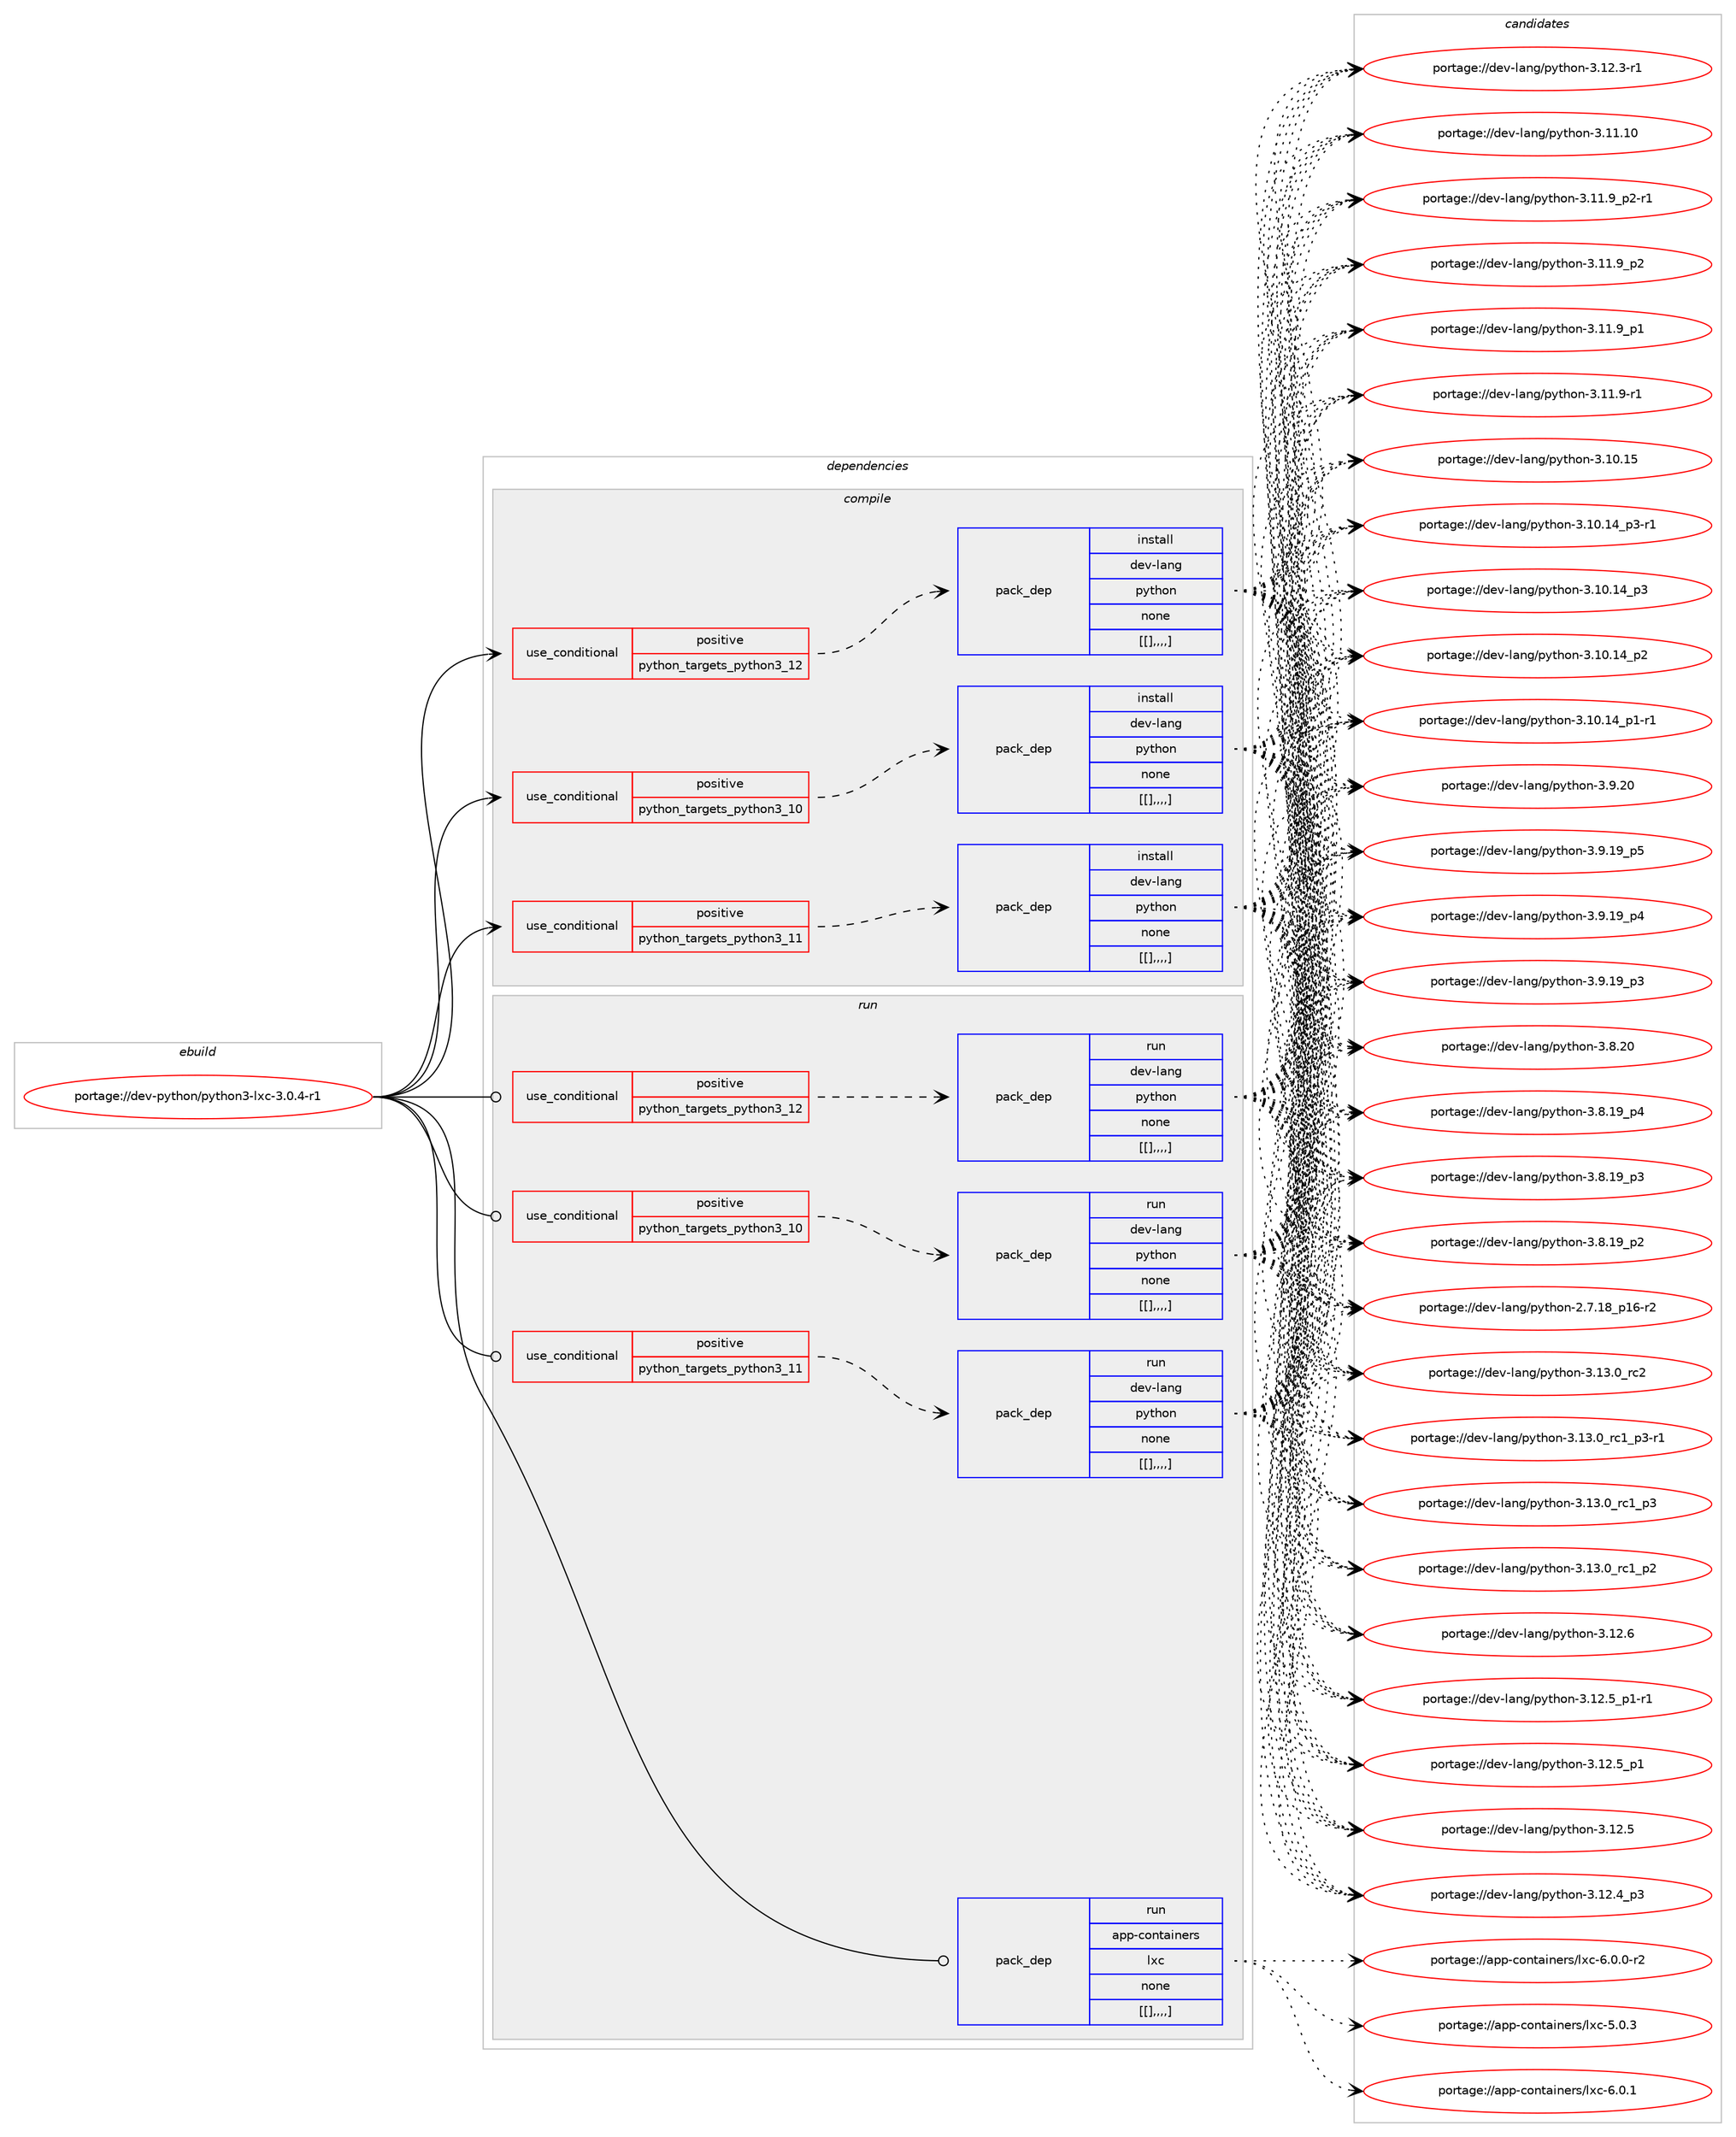 digraph prolog {

# *************
# Graph options
# *************

newrank=true;
concentrate=true;
compound=true;
graph [rankdir=LR,fontname=Helvetica,fontsize=10,ranksep=1.5];#, ranksep=2.5, nodesep=0.2];
edge  [arrowhead=vee];
node  [fontname=Helvetica,fontsize=10];

# **********
# The ebuild
# **********

subgraph cluster_leftcol {
color=gray;
label=<<i>ebuild</i>>;
id [label="portage://dev-python/python3-lxc-3.0.4-r1", color=red, width=4, href="../dev-python/python3-lxc-3.0.4-r1.svg"];
}

# ****************
# The dependencies
# ****************

subgraph cluster_midcol {
color=gray;
label=<<i>dependencies</i>>;
subgraph cluster_compile {
fillcolor="#eeeeee";
style=filled;
label=<<i>compile</i>>;
subgraph cond39398 {
dependency162493 [label=<<TABLE BORDER="0" CELLBORDER="1" CELLSPACING="0" CELLPADDING="4"><TR><TD ROWSPAN="3" CELLPADDING="10">use_conditional</TD></TR><TR><TD>positive</TD></TR><TR><TD>python_targets_python3_10</TD></TR></TABLE>>, shape=none, color=red];
subgraph pack121837 {
dependency162494 [label=<<TABLE BORDER="0" CELLBORDER="1" CELLSPACING="0" CELLPADDING="4" WIDTH="220"><TR><TD ROWSPAN="6" CELLPADDING="30">pack_dep</TD></TR><TR><TD WIDTH="110">install</TD></TR><TR><TD>dev-lang</TD></TR><TR><TD>python</TD></TR><TR><TD>none</TD></TR><TR><TD>[[],,,,]</TD></TR></TABLE>>, shape=none, color=blue];
}
dependency162493:e -> dependency162494:w [weight=20,style="dashed",arrowhead="vee"];
}
id:e -> dependency162493:w [weight=20,style="solid",arrowhead="vee"];
subgraph cond39399 {
dependency162495 [label=<<TABLE BORDER="0" CELLBORDER="1" CELLSPACING="0" CELLPADDING="4"><TR><TD ROWSPAN="3" CELLPADDING="10">use_conditional</TD></TR><TR><TD>positive</TD></TR><TR><TD>python_targets_python3_11</TD></TR></TABLE>>, shape=none, color=red];
subgraph pack121838 {
dependency162496 [label=<<TABLE BORDER="0" CELLBORDER="1" CELLSPACING="0" CELLPADDING="4" WIDTH="220"><TR><TD ROWSPAN="6" CELLPADDING="30">pack_dep</TD></TR><TR><TD WIDTH="110">install</TD></TR><TR><TD>dev-lang</TD></TR><TR><TD>python</TD></TR><TR><TD>none</TD></TR><TR><TD>[[],,,,]</TD></TR></TABLE>>, shape=none, color=blue];
}
dependency162495:e -> dependency162496:w [weight=20,style="dashed",arrowhead="vee"];
}
id:e -> dependency162495:w [weight=20,style="solid",arrowhead="vee"];
subgraph cond39400 {
dependency162497 [label=<<TABLE BORDER="0" CELLBORDER="1" CELLSPACING="0" CELLPADDING="4"><TR><TD ROWSPAN="3" CELLPADDING="10">use_conditional</TD></TR><TR><TD>positive</TD></TR><TR><TD>python_targets_python3_12</TD></TR></TABLE>>, shape=none, color=red];
subgraph pack121839 {
dependency162498 [label=<<TABLE BORDER="0" CELLBORDER="1" CELLSPACING="0" CELLPADDING="4" WIDTH="220"><TR><TD ROWSPAN="6" CELLPADDING="30">pack_dep</TD></TR><TR><TD WIDTH="110">install</TD></TR><TR><TD>dev-lang</TD></TR><TR><TD>python</TD></TR><TR><TD>none</TD></TR><TR><TD>[[],,,,]</TD></TR></TABLE>>, shape=none, color=blue];
}
dependency162497:e -> dependency162498:w [weight=20,style="dashed",arrowhead="vee"];
}
id:e -> dependency162497:w [weight=20,style="solid",arrowhead="vee"];
}
subgraph cluster_compileandrun {
fillcolor="#eeeeee";
style=filled;
label=<<i>compile and run</i>>;
}
subgraph cluster_run {
fillcolor="#eeeeee";
style=filled;
label=<<i>run</i>>;
subgraph cond39401 {
dependency162499 [label=<<TABLE BORDER="0" CELLBORDER="1" CELLSPACING="0" CELLPADDING="4"><TR><TD ROWSPAN="3" CELLPADDING="10">use_conditional</TD></TR><TR><TD>positive</TD></TR><TR><TD>python_targets_python3_10</TD></TR></TABLE>>, shape=none, color=red];
subgraph pack121840 {
dependency162500 [label=<<TABLE BORDER="0" CELLBORDER="1" CELLSPACING="0" CELLPADDING="4" WIDTH="220"><TR><TD ROWSPAN="6" CELLPADDING="30">pack_dep</TD></TR><TR><TD WIDTH="110">run</TD></TR><TR><TD>dev-lang</TD></TR><TR><TD>python</TD></TR><TR><TD>none</TD></TR><TR><TD>[[],,,,]</TD></TR></TABLE>>, shape=none, color=blue];
}
dependency162499:e -> dependency162500:w [weight=20,style="dashed",arrowhead="vee"];
}
id:e -> dependency162499:w [weight=20,style="solid",arrowhead="odot"];
subgraph cond39402 {
dependency162501 [label=<<TABLE BORDER="0" CELLBORDER="1" CELLSPACING="0" CELLPADDING="4"><TR><TD ROWSPAN="3" CELLPADDING="10">use_conditional</TD></TR><TR><TD>positive</TD></TR><TR><TD>python_targets_python3_11</TD></TR></TABLE>>, shape=none, color=red];
subgraph pack121841 {
dependency162502 [label=<<TABLE BORDER="0" CELLBORDER="1" CELLSPACING="0" CELLPADDING="4" WIDTH="220"><TR><TD ROWSPAN="6" CELLPADDING="30">pack_dep</TD></TR><TR><TD WIDTH="110">run</TD></TR><TR><TD>dev-lang</TD></TR><TR><TD>python</TD></TR><TR><TD>none</TD></TR><TR><TD>[[],,,,]</TD></TR></TABLE>>, shape=none, color=blue];
}
dependency162501:e -> dependency162502:w [weight=20,style="dashed",arrowhead="vee"];
}
id:e -> dependency162501:w [weight=20,style="solid",arrowhead="odot"];
subgraph cond39403 {
dependency162503 [label=<<TABLE BORDER="0" CELLBORDER="1" CELLSPACING="0" CELLPADDING="4"><TR><TD ROWSPAN="3" CELLPADDING="10">use_conditional</TD></TR><TR><TD>positive</TD></TR><TR><TD>python_targets_python3_12</TD></TR></TABLE>>, shape=none, color=red];
subgraph pack121842 {
dependency162504 [label=<<TABLE BORDER="0" CELLBORDER="1" CELLSPACING="0" CELLPADDING="4" WIDTH="220"><TR><TD ROWSPAN="6" CELLPADDING="30">pack_dep</TD></TR><TR><TD WIDTH="110">run</TD></TR><TR><TD>dev-lang</TD></TR><TR><TD>python</TD></TR><TR><TD>none</TD></TR><TR><TD>[[],,,,]</TD></TR></TABLE>>, shape=none, color=blue];
}
dependency162503:e -> dependency162504:w [weight=20,style="dashed",arrowhead="vee"];
}
id:e -> dependency162503:w [weight=20,style="solid",arrowhead="odot"];
subgraph pack121843 {
dependency162505 [label=<<TABLE BORDER="0" CELLBORDER="1" CELLSPACING="0" CELLPADDING="4" WIDTH="220"><TR><TD ROWSPAN="6" CELLPADDING="30">pack_dep</TD></TR><TR><TD WIDTH="110">run</TD></TR><TR><TD>app-containers</TD></TR><TR><TD>lxc</TD></TR><TR><TD>none</TD></TR><TR><TD>[[],,,,]</TD></TR></TABLE>>, shape=none, color=blue];
}
id:e -> dependency162505:w [weight=20,style="solid",arrowhead="odot"];
}
}

# **************
# The candidates
# **************

subgraph cluster_choices {
rank=same;
color=gray;
label=<<i>candidates</i>>;

subgraph choice121837 {
color=black;
nodesep=1;
choice10010111845108971101034711212111610411111045514649514648951149950 [label="portage://dev-lang/python-3.13.0_rc2", color=red, width=4,href="../dev-lang/python-3.13.0_rc2.svg"];
choice1001011184510897110103471121211161041111104551464951464895114994995112514511449 [label="portage://dev-lang/python-3.13.0_rc1_p3-r1", color=red, width=4,href="../dev-lang/python-3.13.0_rc1_p3-r1.svg"];
choice100101118451089711010347112121116104111110455146495146489511499499511251 [label="portage://dev-lang/python-3.13.0_rc1_p3", color=red, width=4,href="../dev-lang/python-3.13.0_rc1_p3.svg"];
choice100101118451089711010347112121116104111110455146495146489511499499511250 [label="portage://dev-lang/python-3.13.0_rc1_p2", color=red, width=4,href="../dev-lang/python-3.13.0_rc1_p2.svg"];
choice10010111845108971101034711212111610411111045514649504654 [label="portage://dev-lang/python-3.12.6", color=red, width=4,href="../dev-lang/python-3.12.6.svg"];
choice1001011184510897110103471121211161041111104551464950465395112494511449 [label="portage://dev-lang/python-3.12.5_p1-r1", color=red, width=4,href="../dev-lang/python-3.12.5_p1-r1.svg"];
choice100101118451089711010347112121116104111110455146495046539511249 [label="portage://dev-lang/python-3.12.5_p1", color=red, width=4,href="../dev-lang/python-3.12.5_p1.svg"];
choice10010111845108971101034711212111610411111045514649504653 [label="portage://dev-lang/python-3.12.5", color=red, width=4,href="../dev-lang/python-3.12.5.svg"];
choice100101118451089711010347112121116104111110455146495046529511251 [label="portage://dev-lang/python-3.12.4_p3", color=red, width=4,href="../dev-lang/python-3.12.4_p3.svg"];
choice100101118451089711010347112121116104111110455146495046514511449 [label="portage://dev-lang/python-3.12.3-r1", color=red, width=4,href="../dev-lang/python-3.12.3-r1.svg"];
choice1001011184510897110103471121211161041111104551464949464948 [label="portage://dev-lang/python-3.11.10", color=red, width=4,href="../dev-lang/python-3.11.10.svg"];
choice1001011184510897110103471121211161041111104551464949465795112504511449 [label="portage://dev-lang/python-3.11.9_p2-r1", color=red, width=4,href="../dev-lang/python-3.11.9_p2-r1.svg"];
choice100101118451089711010347112121116104111110455146494946579511250 [label="portage://dev-lang/python-3.11.9_p2", color=red, width=4,href="../dev-lang/python-3.11.9_p2.svg"];
choice100101118451089711010347112121116104111110455146494946579511249 [label="portage://dev-lang/python-3.11.9_p1", color=red, width=4,href="../dev-lang/python-3.11.9_p1.svg"];
choice100101118451089711010347112121116104111110455146494946574511449 [label="portage://dev-lang/python-3.11.9-r1", color=red, width=4,href="../dev-lang/python-3.11.9-r1.svg"];
choice1001011184510897110103471121211161041111104551464948464953 [label="portage://dev-lang/python-3.10.15", color=red, width=4,href="../dev-lang/python-3.10.15.svg"];
choice100101118451089711010347112121116104111110455146494846495295112514511449 [label="portage://dev-lang/python-3.10.14_p3-r1", color=red, width=4,href="../dev-lang/python-3.10.14_p3-r1.svg"];
choice10010111845108971101034711212111610411111045514649484649529511251 [label="portage://dev-lang/python-3.10.14_p3", color=red, width=4,href="../dev-lang/python-3.10.14_p3.svg"];
choice10010111845108971101034711212111610411111045514649484649529511250 [label="portage://dev-lang/python-3.10.14_p2", color=red, width=4,href="../dev-lang/python-3.10.14_p2.svg"];
choice100101118451089711010347112121116104111110455146494846495295112494511449 [label="portage://dev-lang/python-3.10.14_p1-r1", color=red, width=4,href="../dev-lang/python-3.10.14_p1-r1.svg"];
choice10010111845108971101034711212111610411111045514657465048 [label="portage://dev-lang/python-3.9.20", color=red, width=4,href="../dev-lang/python-3.9.20.svg"];
choice100101118451089711010347112121116104111110455146574649579511253 [label="portage://dev-lang/python-3.9.19_p5", color=red, width=4,href="../dev-lang/python-3.9.19_p5.svg"];
choice100101118451089711010347112121116104111110455146574649579511252 [label="portage://dev-lang/python-3.9.19_p4", color=red, width=4,href="../dev-lang/python-3.9.19_p4.svg"];
choice100101118451089711010347112121116104111110455146574649579511251 [label="portage://dev-lang/python-3.9.19_p3", color=red, width=4,href="../dev-lang/python-3.9.19_p3.svg"];
choice10010111845108971101034711212111610411111045514656465048 [label="portage://dev-lang/python-3.8.20", color=red, width=4,href="../dev-lang/python-3.8.20.svg"];
choice100101118451089711010347112121116104111110455146564649579511252 [label="portage://dev-lang/python-3.8.19_p4", color=red, width=4,href="../dev-lang/python-3.8.19_p4.svg"];
choice100101118451089711010347112121116104111110455146564649579511251 [label="portage://dev-lang/python-3.8.19_p3", color=red, width=4,href="../dev-lang/python-3.8.19_p3.svg"];
choice100101118451089711010347112121116104111110455146564649579511250 [label="portage://dev-lang/python-3.8.19_p2", color=red, width=4,href="../dev-lang/python-3.8.19_p2.svg"];
choice100101118451089711010347112121116104111110455046554649569511249544511450 [label="portage://dev-lang/python-2.7.18_p16-r2", color=red, width=4,href="../dev-lang/python-2.7.18_p16-r2.svg"];
dependency162494:e -> choice10010111845108971101034711212111610411111045514649514648951149950:w [style=dotted,weight="100"];
dependency162494:e -> choice1001011184510897110103471121211161041111104551464951464895114994995112514511449:w [style=dotted,weight="100"];
dependency162494:e -> choice100101118451089711010347112121116104111110455146495146489511499499511251:w [style=dotted,weight="100"];
dependency162494:e -> choice100101118451089711010347112121116104111110455146495146489511499499511250:w [style=dotted,weight="100"];
dependency162494:e -> choice10010111845108971101034711212111610411111045514649504654:w [style=dotted,weight="100"];
dependency162494:e -> choice1001011184510897110103471121211161041111104551464950465395112494511449:w [style=dotted,weight="100"];
dependency162494:e -> choice100101118451089711010347112121116104111110455146495046539511249:w [style=dotted,weight="100"];
dependency162494:e -> choice10010111845108971101034711212111610411111045514649504653:w [style=dotted,weight="100"];
dependency162494:e -> choice100101118451089711010347112121116104111110455146495046529511251:w [style=dotted,weight="100"];
dependency162494:e -> choice100101118451089711010347112121116104111110455146495046514511449:w [style=dotted,weight="100"];
dependency162494:e -> choice1001011184510897110103471121211161041111104551464949464948:w [style=dotted,weight="100"];
dependency162494:e -> choice1001011184510897110103471121211161041111104551464949465795112504511449:w [style=dotted,weight="100"];
dependency162494:e -> choice100101118451089711010347112121116104111110455146494946579511250:w [style=dotted,weight="100"];
dependency162494:e -> choice100101118451089711010347112121116104111110455146494946579511249:w [style=dotted,weight="100"];
dependency162494:e -> choice100101118451089711010347112121116104111110455146494946574511449:w [style=dotted,weight="100"];
dependency162494:e -> choice1001011184510897110103471121211161041111104551464948464953:w [style=dotted,weight="100"];
dependency162494:e -> choice100101118451089711010347112121116104111110455146494846495295112514511449:w [style=dotted,weight="100"];
dependency162494:e -> choice10010111845108971101034711212111610411111045514649484649529511251:w [style=dotted,weight="100"];
dependency162494:e -> choice10010111845108971101034711212111610411111045514649484649529511250:w [style=dotted,weight="100"];
dependency162494:e -> choice100101118451089711010347112121116104111110455146494846495295112494511449:w [style=dotted,weight="100"];
dependency162494:e -> choice10010111845108971101034711212111610411111045514657465048:w [style=dotted,weight="100"];
dependency162494:e -> choice100101118451089711010347112121116104111110455146574649579511253:w [style=dotted,weight="100"];
dependency162494:e -> choice100101118451089711010347112121116104111110455146574649579511252:w [style=dotted,weight="100"];
dependency162494:e -> choice100101118451089711010347112121116104111110455146574649579511251:w [style=dotted,weight="100"];
dependency162494:e -> choice10010111845108971101034711212111610411111045514656465048:w [style=dotted,weight="100"];
dependency162494:e -> choice100101118451089711010347112121116104111110455146564649579511252:w [style=dotted,weight="100"];
dependency162494:e -> choice100101118451089711010347112121116104111110455146564649579511251:w [style=dotted,weight="100"];
dependency162494:e -> choice100101118451089711010347112121116104111110455146564649579511250:w [style=dotted,weight="100"];
dependency162494:e -> choice100101118451089711010347112121116104111110455046554649569511249544511450:w [style=dotted,weight="100"];
}
subgraph choice121838 {
color=black;
nodesep=1;
choice10010111845108971101034711212111610411111045514649514648951149950 [label="portage://dev-lang/python-3.13.0_rc2", color=red, width=4,href="../dev-lang/python-3.13.0_rc2.svg"];
choice1001011184510897110103471121211161041111104551464951464895114994995112514511449 [label="portage://dev-lang/python-3.13.0_rc1_p3-r1", color=red, width=4,href="../dev-lang/python-3.13.0_rc1_p3-r1.svg"];
choice100101118451089711010347112121116104111110455146495146489511499499511251 [label="portage://dev-lang/python-3.13.0_rc1_p3", color=red, width=4,href="../dev-lang/python-3.13.0_rc1_p3.svg"];
choice100101118451089711010347112121116104111110455146495146489511499499511250 [label="portage://dev-lang/python-3.13.0_rc1_p2", color=red, width=4,href="../dev-lang/python-3.13.0_rc1_p2.svg"];
choice10010111845108971101034711212111610411111045514649504654 [label="portage://dev-lang/python-3.12.6", color=red, width=4,href="../dev-lang/python-3.12.6.svg"];
choice1001011184510897110103471121211161041111104551464950465395112494511449 [label="portage://dev-lang/python-3.12.5_p1-r1", color=red, width=4,href="../dev-lang/python-3.12.5_p1-r1.svg"];
choice100101118451089711010347112121116104111110455146495046539511249 [label="portage://dev-lang/python-3.12.5_p1", color=red, width=4,href="../dev-lang/python-3.12.5_p1.svg"];
choice10010111845108971101034711212111610411111045514649504653 [label="portage://dev-lang/python-3.12.5", color=red, width=4,href="../dev-lang/python-3.12.5.svg"];
choice100101118451089711010347112121116104111110455146495046529511251 [label="portage://dev-lang/python-3.12.4_p3", color=red, width=4,href="../dev-lang/python-3.12.4_p3.svg"];
choice100101118451089711010347112121116104111110455146495046514511449 [label="portage://dev-lang/python-3.12.3-r1", color=red, width=4,href="../dev-lang/python-3.12.3-r1.svg"];
choice1001011184510897110103471121211161041111104551464949464948 [label="portage://dev-lang/python-3.11.10", color=red, width=4,href="../dev-lang/python-3.11.10.svg"];
choice1001011184510897110103471121211161041111104551464949465795112504511449 [label="portage://dev-lang/python-3.11.9_p2-r1", color=red, width=4,href="../dev-lang/python-3.11.9_p2-r1.svg"];
choice100101118451089711010347112121116104111110455146494946579511250 [label="portage://dev-lang/python-3.11.9_p2", color=red, width=4,href="../dev-lang/python-3.11.9_p2.svg"];
choice100101118451089711010347112121116104111110455146494946579511249 [label="portage://dev-lang/python-3.11.9_p1", color=red, width=4,href="../dev-lang/python-3.11.9_p1.svg"];
choice100101118451089711010347112121116104111110455146494946574511449 [label="portage://dev-lang/python-3.11.9-r1", color=red, width=4,href="../dev-lang/python-3.11.9-r1.svg"];
choice1001011184510897110103471121211161041111104551464948464953 [label="portage://dev-lang/python-3.10.15", color=red, width=4,href="../dev-lang/python-3.10.15.svg"];
choice100101118451089711010347112121116104111110455146494846495295112514511449 [label="portage://dev-lang/python-3.10.14_p3-r1", color=red, width=4,href="../dev-lang/python-3.10.14_p3-r1.svg"];
choice10010111845108971101034711212111610411111045514649484649529511251 [label="portage://dev-lang/python-3.10.14_p3", color=red, width=4,href="../dev-lang/python-3.10.14_p3.svg"];
choice10010111845108971101034711212111610411111045514649484649529511250 [label="portage://dev-lang/python-3.10.14_p2", color=red, width=4,href="../dev-lang/python-3.10.14_p2.svg"];
choice100101118451089711010347112121116104111110455146494846495295112494511449 [label="portage://dev-lang/python-3.10.14_p1-r1", color=red, width=4,href="../dev-lang/python-3.10.14_p1-r1.svg"];
choice10010111845108971101034711212111610411111045514657465048 [label="portage://dev-lang/python-3.9.20", color=red, width=4,href="../dev-lang/python-3.9.20.svg"];
choice100101118451089711010347112121116104111110455146574649579511253 [label="portage://dev-lang/python-3.9.19_p5", color=red, width=4,href="../dev-lang/python-3.9.19_p5.svg"];
choice100101118451089711010347112121116104111110455146574649579511252 [label="portage://dev-lang/python-3.9.19_p4", color=red, width=4,href="../dev-lang/python-3.9.19_p4.svg"];
choice100101118451089711010347112121116104111110455146574649579511251 [label="portage://dev-lang/python-3.9.19_p3", color=red, width=4,href="../dev-lang/python-3.9.19_p3.svg"];
choice10010111845108971101034711212111610411111045514656465048 [label="portage://dev-lang/python-3.8.20", color=red, width=4,href="../dev-lang/python-3.8.20.svg"];
choice100101118451089711010347112121116104111110455146564649579511252 [label="portage://dev-lang/python-3.8.19_p4", color=red, width=4,href="../dev-lang/python-3.8.19_p4.svg"];
choice100101118451089711010347112121116104111110455146564649579511251 [label="portage://dev-lang/python-3.8.19_p3", color=red, width=4,href="../dev-lang/python-3.8.19_p3.svg"];
choice100101118451089711010347112121116104111110455146564649579511250 [label="portage://dev-lang/python-3.8.19_p2", color=red, width=4,href="../dev-lang/python-3.8.19_p2.svg"];
choice100101118451089711010347112121116104111110455046554649569511249544511450 [label="portage://dev-lang/python-2.7.18_p16-r2", color=red, width=4,href="../dev-lang/python-2.7.18_p16-r2.svg"];
dependency162496:e -> choice10010111845108971101034711212111610411111045514649514648951149950:w [style=dotted,weight="100"];
dependency162496:e -> choice1001011184510897110103471121211161041111104551464951464895114994995112514511449:w [style=dotted,weight="100"];
dependency162496:e -> choice100101118451089711010347112121116104111110455146495146489511499499511251:w [style=dotted,weight="100"];
dependency162496:e -> choice100101118451089711010347112121116104111110455146495146489511499499511250:w [style=dotted,weight="100"];
dependency162496:e -> choice10010111845108971101034711212111610411111045514649504654:w [style=dotted,weight="100"];
dependency162496:e -> choice1001011184510897110103471121211161041111104551464950465395112494511449:w [style=dotted,weight="100"];
dependency162496:e -> choice100101118451089711010347112121116104111110455146495046539511249:w [style=dotted,weight="100"];
dependency162496:e -> choice10010111845108971101034711212111610411111045514649504653:w [style=dotted,weight="100"];
dependency162496:e -> choice100101118451089711010347112121116104111110455146495046529511251:w [style=dotted,weight="100"];
dependency162496:e -> choice100101118451089711010347112121116104111110455146495046514511449:w [style=dotted,weight="100"];
dependency162496:e -> choice1001011184510897110103471121211161041111104551464949464948:w [style=dotted,weight="100"];
dependency162496:e -> choice1001011184510897110103471121211161041111104551464949465795112504511449:w [style=dotted,weight="100"];
dependency162496:e -> choice100101118451089711010347112121116104111110455146494946579511250:w [style=dotted,weight="100"];
dependency162496:e -> choice100101118451089711010347112121116104111110455146494946579511249:w [style=dotted,weight="100"];
dependency162496:e -> choice100101118451089711010347112121116104111110455146494946574511449:w [style=dotted,weight="100"];
dependency162496:e -> choice1001011184510897110103471121211161041111104551464948464953:w [style=dotted,weight="100"];
dependency162496:e -> choice100101118451089711010347112121116104111110455146494846495295112514511449:w [style=dotted,weight="100"];
dependency162496:e -> choice10010111845108971101034711212111610411111045514649484649529511251:w [style=dotted,weight="100"];
dependency162496:e -> choice10010111845108971101034711212111610411111045514649484649529511250:w [style=dotted,weight="100"];
dependency162496:e -> choice100101118451089711010347112121116104111110455146494846495295112494511449:w [style=dotted,weight="100"];
dependency162496:e -> choice10010111845108971101034711212111610411111045514657465048:w [style=dotted,weight="100"];
dependency162496:e -> choice100101118451089711010347112121116104111110455146574649579511253:w [style=dotted,weight="100"];
dependency162496:e -> choice100101118451089711010347112121116104111110455146574649579511252:w [style=dotted,weight="100"];
dependency162496:e -> choice100101118451089711010347112121116104111110455146574649579511251:w [style=dotted,weight="100"];
dependency162496:e -> choice10010111845108971101034711212111610411111045514656465048:w [style=dotted,weight="100"];
dependency162496:e -> choice100101118451089711010347112121116104111110455146564649579511252:w [style=dotted,weight="100"];
dependency162496:e -> choice100101118451089711010347112121116104111110455146564649579511251:w [style=dotted,weight="100"];
dependency162496:e -> choice100101118451089711010347112121116104111110455146564649579511250:w [style=dotted,weight="100"];
dependency162496:e -> choice100101118451089711010347112121116104111110455046554649569511249544511450:w [style=dotted,weight="100"];
}
subgraph choice121839 {
color=black;
nodesep=1;
choice10010111845108971101034711212111610411111045514649514648951149950 [label="portage://dev-lang/python-3.13.0_rc2", color=red, width=4,href="../dev-lang/python-3.13.0_rc2.svg"];
choice1001011184510897110103471121211161041111104551464951464895114994995112514511449 [label="portage://dev-lang/python-3.13.0_rc1_p3-r1", color=red, width=4,href="../dev-lang/python-3.13.0_rc1_p3-r1.svg"];
choice100101118451089711010347112121116104111110455146495146489511499499511251 [label="portage://dev-lang/python-3.13.0_rc1_p3", color=red, width=4,href="../dev-lang/python-3.13.0_rc1_p3.svg"];
choice100101118451089711010347112121116104111110455146495146489511499499511250 [label="portage://dev-lang/python-3.13.0_rc1_p2", color=red, width=4,href="../dev-lang/python-3.13.0_rc1_p2.svg"];
choice10010111845108971101034711212111610411111045514649504654 [label="portage://dev-lang/python-3.12.6", color=red, width=4,href="../dev-lang/python-3.12.6.svg"];
choice1001011184510897110103471121211161041111104551464950465395112494511449 [label="portage://dev-lang/python-3.12.5_p1-r1", color=red, width=4,href="../dev-lang/python-3.12.5_p1-r1.svg"];
choice100101118451089711010347112121116104111110455146495046539511249 [label="portage://dev-lang/python-3.12.5_p1", color=red, width=4,href="../dev-lang/python-3.12.5_p1.svg"];
choice10010111845108971101034711212111610411111045514649504653 [label="portage://dev-lang/python-3.12.5", color=red, width=4,href="../dev-lang/python-3.12.5.svg"];
choice100101118451089711010347112121116104111110455146495046529511251 [label="portage://dev-lang/python-3.12.4_p3", color=red, width=4,href="../dev-lang/python-3.12.4_p3.svg"];
choice100101118451089711010347112121116104111110455146495046514511449 [label="portage://dev-lang/python-3.12.3-r1", color=red, width=4,href="../dev-lang/python-3.12.3-r1.svg"];
choice1001011184510897110103471121211161041111104551464949464948 [label="portage://dev-lang/python-3.11.10", color=red, width=4,href="../dev-lang/python-3.11.10.svg"];
choice1001011184510897110103471121211161041111104551464949465795112504511449 [label="portage://dev-lang/python-3.11.9_p2-r1", color=red, width=4,href="../dev-lang/python-3.11.9_p2-r1.svg"];
choice100101118451089711010347112121116104111110455146494946579511250 [label="portage://dev-lang/python-3.11.9_p2", color=red, width=4,href="../dev-lang/python-3.11.9_p2.svg"];
choice100101118451089711010347112121116104111110455146494946579511249 [label="portage://dev-lang/python-3.11.9_p1", color=red, width=4,href="../dev-lang/python-3.11.9_p1.svg"];
choice100101118451089711010347112121116104111110455146494946574511449 [label="portage://dev-lang/python-3.11.9-r1", color=red, width=4,href="../dev-lang/python-3.11.9-r1.svg"];
choice1001011184510897110103471121211161041111104551464948464953 [label="portage://dev-lang/python-3.10.15", color=red, width=4,href="../dev-lang/python-3.10.15.svg"];
choice100101118451089711010347112121116104111110455146494846495295112514511449 [label="portage://dev-lang/python-3.10.14_p3-r1", color=red, width=4,href="../dev-lang/python-3.10.14_p3-r1.svg"];
choice10010111845108971101034711212111610411111045514649484649529511251 [label="portage://dev-lang/python-3.10.14_p3", color=red, width=4,href="../dev-lang/python-3.10.14_p3.svg"];
choice10010111845108971101034711212111610411111045514649484649529511250 [label="portage://dev-lang/python-3.10.14_p2", color=red, width=4,href="../dev-lang/python-3.10.14_p2.svg"];
choice100101118451089711010347112121116104111110455146494846495295112494511449 [label="portage://dev-lang/python-3.10.14_p1-r1", color=red, width=4,href="../dev-lang/python-3.10.14_p1-r1.svg"];
choice10010111845108971101034711212111610411111045514657465048 [label="portage://dev-lang/python-3.9.20", color=red, width=4,href="../dev-lang/python-3.9.20.svg"];
choice100101118451089711010347112121116104111110455146574649579511253 [label="portage://dev-lang/python-3.9.19_p5", color=red, width=4,href="../dev-lang/python-3.9.19_p5.svg"];
choice100101118451089711010347112121116104111110455146574649579511252 [label="portage://dev-lang/python-3.9.19_p4", color=red, width=4,href="../dev-lang/python-3.9.19_p4.svg"];
choice100101118451089711010347112121116104111110455146574649579511251 [label="portage://dev-lang/python-3.9.19_p3", color=red, width=4,href="../dev-lang/python-3.9.19_p3.svg"];
choice10010111845108971101034711212111610411111045514656465048 [label="portage://dev-lang/python-3.8.20", color=red, width=4,href="../dev-lang/python-3.8.20.svg"];
choice100101118451089711010347112121116104111110455146564649579511252 [label="portage://dev-lang/python-3.8.19_p4", color=red, width=4,href="../dev-lang/python-3.8.19_p4.svg"];
choice100101118451089711010347112121116104111110455146564649579511251 [label="portage://dev-lang/python-3.8.19_p3", color=red, width=4,href="../dev-lang/python-3.8.19_p3.svg"];
choice100101118451089711010347112121116104111110455146564649579511250 [label="portage://dev-lang/python-3.8.19_p2", color=red, width=4,href="../dev-lang/python-3.8.19_p2.svg"];
choice100101118451089711010347112121116104111110455046554649569511249544511450 [label="portage://dev-lang/python-2.7.18_p16-r2", color=red, width=4,href="../dev-lang/python-2.7.18_p16-r2.svg"];
dependency162498:e -> choice10010111845108971101034711212111610411111045514649514648951149950:w [style=dotted,weight="100"];
dependency162498:e -> choice1001011184510897110103471121211161041111104551464951464895114994995112514511449:w [style=dotted,weight="100"];
dependency162498:e -> choice100101118451089711010347112121116104111110455146495146489511499499511251:w [style=dotted,weight="100"];
dependency162498:e -> choice100101118451089711010347112121116104111110455146495146489511499499511250:w [style=dotted,weight="100"];
dependency162498:e -> choice10010111845108971101034711212111610411111045514649504654:w [style=dotted,weight="100"];
dependency162498:e -> choice1001011184510897110103471121211161041111104551464950465395112494511449:w [style=dotted,weight="100"];
dependency162498:e -> choice100101118451089711010347112121116104111110455146495046539511249:w [style=dotted,weight="100"];
dependency162498:e -> choice10010111845108971101034711212111610411111045514649504653:w [style=dotted,weight="100"];
dependency162498:e -> choice100101118451089711010347112121116104111110455146495046529511251:w [style=dotted,weight="100"];
dependency162498:e -> choice100101118451089711010347112121116104111110455146495046514511449:w [style=dotted,weight="100"];
dependency162498:e -> choice1001011184510897110103471121211161041111104551464949464948:w [style=dotted,weight="100"];
dependency162498:e -> choice1001011184510897110103471121211161041111104551464949465795112504511449:w [style=dotted,weight="100"];
dependency162498:e -> choice100101118451089711010347112121116104111110455146494946579511250:w [style=dotted,weight="100"];
dependency162498:e -> choice100101118451089711010347112121116104111110455146494946579511249:w [style=dotted,weight="100"];
dependency162498:e -> choice100101118451089711010347112121116104111110455146494946574511449:w [style=dotted,weight="100"];
dependency162498:e -> choice1001011184510897110103471121211161041111104551464948464953:w [style=dotted,weight="100"];
dependency162498:e -> choice100101118451089711010347112121116104111110455146494846495295112514511449:w [style=dotted,weight="100"];
dependency162498:e -> choice10010111845108971101034711212111610411111045514649484649529511251:w [style=dotted,weight="100"];
dependency162498:e -> choice10010111845108971101034711212111610411111045514649484649529511250:w [style=dotted,weight="100"];
dependency162498:e -> choice100101118451089711010347112121116104111110455146494846495295112494511449:w [style=dotted,weight="100"];
dependency162498:e -> choice10010111845108971101034711212111610411111045514657465048:w [style=dotted,weight="100"];
dependency162498:e -> choice100101118451089711010347112121116104111110455146574649579511253:w [style=dotted,weight="100"];
dependency162498:e -> choice100101118451089711010347112121116104111110455146574649579511252:w [style=dotted,weight="100"];
dependency162498:e -> choice100101118451089711010347112121116104111110455146574649579511251:w [style=dotted,weight="100"];
dependency162498:e -> choice10010111845108971101034711212111610411111045514656465048:w [style=dotted,weight="100"];
dependency162498:e -> choice100101118451089711010347112121116104111110455146564649579511252:w [style=dotted,weight="100"];
dependency162498:e -> choice100101118451089711010347112121116104111110455146564649579511251:w [style=dotted,weight="100"];
dependency162498:e -> choice100101118451089711010347112121116104111110455146564649579511250:w [style=dotted,weight="100"];
dependency162498:e -> choice100101118451089711010347112121116104111110455046554649569511249544511450:w [style=dotted,weight="100"];
}
subgraph choice121840 {
color=black;
nodesep=1;
choice10010111845108971101034711212111610411111045514649514648951149950 [label="portage://dev-lang/python-3.13.0_rc2", color=red, width=4,href="../dev-lang/python-3.13.0_rc2.svg"];
choice1001011184510897110103471121211161041111104551464951464895114994995112514511449 [label="portage://dev-lang/python-3.13.0_rc1_p3-r1", color=red, width=4,href="../dev-lang/python-3.13.0_rc1_p3-r1.svg"];
choice100101118451089711010347112121116104111110455146495146489511499499511251 [label="portage://dev-lang/python-3.13.0_rc1_p3", color=red, width=4,href="../dev-lang/python-3.13.0_rc1_p3.svg"];
choice100101118451089711010347112121116104111110455146495146489511499499511250 [label="portage://dev-lang/python-3.13.0_rc1_p2", color=red, width=4,href="../dev-lang/python-3.13.0_rc1_p2.svg"];
choice10010111845108971101034711212111610411111045514649504654 [label="portage://dev-lang/python-3.12.6", color=red, width=4,href="../dev-lang/python-3.12.6.svg"];
choice1001011184510897110103471121211161041111104551464950465395112494511449 [label="portage://dev-lang/python-3.12.5_p1-r1", color=red, width=4,href="../dev-lang/python-3.12.5_p1-r1.svg"];
choice100101118451089711010347112121116104111110455146495046539511249 [label="portage://dev-lang/python-3.12.5_p1", color=red, width=4,href="../dev-lang/python-3.12.5_p1.svg"];
choice10010111845108971101034711212111610411111045514649504653 [label="portage://dev-lang/python-3.12.5", color=red, width=4,href="../dev-lang/python-3.12.5.svg"];
choice100101118451089711010347112121116104111110455146495046529511251 [label="portage://dev-lang/python-3.12.4_p3", color=red, width=4,href="../dev-lang/python-3.12.4_p3.svg"];
choice100101118451089711010347112121116104111110455146495046514511449 [label="portage://dev-lang/python-3.12.3-r1", color=red, width=4,href="../dev-lang/python-3.12.3-r1.svg"];
choice1001011184510897110103471121211161041111104551464949464948 [label="portage://dev-lang/python-3.11.10", color=red, width=4,href="../dev-lang/python-3.11.10.svg"];
choice1001011184510897110103471121211161041111104551464949465795112504511449 [label="portage://dev-lang/python-3.11.9_p2-r1", color=red, width=4,href="../dev-lang/python-3.11.9_p2-r1.svg"];
choice100101118451089711010347112121116104111110455146494946579511250 [label="portage://dev-lang/python-3.11.9_p2", color=red, width=4,href="../dev-lang/python-3.11.9_p2.svg"];
choice100101118451089711010347112121116104111110455146494946579511249 [label="portage://dev-lang/python-3.11.9_p1", color=red, width=4,href="../dev-lang/python-3.11.9_p1.svg"];
choice100101118451089711010347112121116104111110455146494946574511449 [label="portage://dev-lang/python-3.11.9-r1", color=red, width=4,href="../dev-lang/python-3.11.9-r1.svg"];
choice1001011184510897110103471121211161041111104551464948464953 [label="portage://dev-lang/python-3.10.15", color=red, width=4,href="../dev-lang/python-3.10.15.svg"];
choice100101118451089711010347112121116104111110455146494846495295112514511449 [label="portage://dev-lang/python-3.10.14_p3-r1", color=red, width=4,href="../dev-lang/python-3.10.14_p3-r1.svg"];
choice10010111845108971101034711212111610411111045514649484649529511251 [label="portage://dev-lang/python-3.10.14_p3", color=red, width=4,href="../dev-lang/python-3.10.14_p3.svg"];
choice10010111845108971101034711212111610411111045514649484649529511250 [label="portage://dev-lang/python-3.10.14_p2", color=red, width=4,href="../dev-lang/python-3.10.14_p2.svg"];
choice100101118451089711010347112121116104111110455146494846495295112494511449 [label="portage://dev-lang/python-3.10.14_p1-r1", color=red, width=4,href="../dev-lang/python-3.10.14_p1-r1.svg"];
choice10010111845108971101034711212111610411111045514657465048 [label="portage://dev-lang/python-3.9.20", color=red, width=4,href="../dev-lang/python-3.9.20.svg"];
choice100101118451089711010347112121116104111110455146574649579511253 [label="portage://dev-lang/python-3.9.19_p5", color=red, width=4,href="../dev-lang/python-3.9.19_p5.svg"];
choice100101118451089711010347112121116104111110455146574649579511252 [label="portage://dev-lang/python-3.9.19_p4", color=red, width=4,href="../dev-lang/python-3.9.19_p4.svg"];
choice100101118451089711010347112121116104111110455146574649579511251 [label="portage://dev-lang/python-3.9.19_p3", color=red, width=4,href="../dev-lang/python-3.9.19_p3.svg"];
choice10010111845108971101034711212111610411111045514656465048 [label="portage://dev-lang/python-3.8.20", color=red, width=4,href="../dev-lang/python-3.8.20.svg"];
choice100101118451089711010347112121116104111110455146564649579511252 [label="portage://dev-lang/python-3.8.19_p4", color=red, width=4,href="../dev-lang/python-3.8.19_p4.svg"];
choice100101118451089711010347112121116104111110455146564649579511251 [label="portage://dev-lang/python-3.8.19_p3", color=red, width=4,href="../dev-lang/python-3.8.19_p3.svg"];
choice100101118451089711010347112121116104111110455146564649579511250 [label="portage://dev-lang/python-3.8.19_p2", color=red, width=4,href="../dev-lang/python-3.8.19_p2.svg"];
choice100101118451089711010347112121116104111110455046554649569511249544511450 [label="portage://dev-lang/python-2.7.18_p16-r2", color=red, width=4,href="../dev-lang/python-2.7.18_p16-r2.svg"];
dependency162500:e -> choice10010111845108971101034711212111610411111045514649514648951149950:w [style=dotted,weight="100"];
dependency162500:e -> choice1001011184510897110103471121211161041111104551464951464895114994995112514511449:w [style=dotted,weight="100"];
dependency162500:e -> choice100101118451089711010347112121116104111110455146495146489511499499511251:w [style=dotted,weight="100"];
dependency162500:e -> choice100101118451089711010347112121116104111110455146495146489511499499511250:w [style=dotted,weight="100"];
dependency162500:e -> choice10010111845108971101034711212111610411111045514649504654:w [style=dotted,weight="100"];
dependency162500:e -> choice1001011184510897110103471121211161041111104551464950465395112494511449:w [style=dotted,weight="100"];
dependency162500:e -> choice100101118451089711010347112121116104111110455146495046539511249:w [style=dotted,weight="100"];
dependency162500:e -> choice10010111845108971101034711212111610411111045514649504653:w [style=dotted,weight="100"];
dependency162500:e -> choice100101118451089711010347112121116104111110455146495046529511251:w [style=dotted,weight="100"];
dependency162500:e -> choice100101118451089711010347112121116104111110455146495046514511449:w [style=dotted,weight="100"];
dependency162500:e -> choice1001011184510897110103471121211161041111104551464949464948:w [style=dotted,weight="100"];
dependency162500:e -> choice1001011184510897110103471121211161041111104551464949465795112504511449:w [style=dotted,weight="100"];
dependency162500:e -> choice100101118451089711010347112121116104111110455146494946579511250:w [style=dotted,weight="100"];
dependency162500:e -> choice100101118451089711010347112121116104111110455146494946579511249:w [style=dotted,weight="100"];
dependency162500:e -> choice100101118451089711010347112121116104111110455146494946574511449:w [style=dotted,weight="100"];
dependency162500:e -> choice1001011184510897110103471121211161041111104551464948464953:w [style=dotted,weight="100"];
dependency162500:e -> choice100101118451089711010347112121116104111110455146494846495295112514511449:w [style=dotted,weight="100"];
dependency162500:e -> choice10010111845108971101034711212111610411111045514649484649529511251:w [style=dotted,weight="100"];
dependency162500:e -> choice10010111845108971101034711212111610411111045514649484649529511250:w [style=dotted,weight="100"];
dependency162500:e -> choice100101118451089711010347112121116104111110455146494846495295112494511449:w [style=dotted,weight="100"];
dependency162500:e -> choice10010111845108971101034711212111610411111045514657465048:w [style=dotted,weight="100"];
dependency162500:e -> choice100101118451089711010347112121116104111110455146574649579511253:w [style=dotted,weight="100"];
dependency162500:e -> choice100101118451089711010347112121116104111110455146574649579511252:w [style=dotted,weight="100"];
dependency162500:e -> choice100101118451089711010347112121116104111110455146574649579511251:w [style=dotted,weight="100"];
dependency162500:e -> choice10010111845108971101034711212111610411111045514656465048:w [style=dotted,weight="100"];
dependency162500:e -> choice100101118451089711010347112121116104111110455146564649579511252:w [style=dotted,weight="100"];
dependency162500:e -> choice100101118451089711010347112121116104111110455146564649579511251:w [style=dotted,weight="100"];
dependency162500:e -> choice100101118451089711010347112121116104111110455146564649579511250:w [style=dotted,weight="100"];
dependency162500:e -> choice100101118451089711010347112121116104111110455046554649569511249544511450:w [style=dotted,weight="100"];
}
subgraph choice121841 {
color=black;
nodesep=1;
choice10010111845108971101034711212111610411111045514649514648951149950 [label="portage://dev-lang/python-3.13.0_rc2", color=red, width=4,href="../dev-lang/python-3.13.0_rc2.svg"];
choice1001011184510897110103471121211161041111104551464951464895114994995112514511449 [label="portage://dev-lang/python-3.13.0_rc1_p3-r1", color=red, width=4,href="../dev-lang/python-3.13.0_rc1_p3-r1.svg"];
choice100101118451089711010347112121116104111110455146495146489511499499511251 [label="portage://dev-lang/python-3.13.0_rc1_p3", color=red, width=4,href="../dev-lang/python-3.13.0_rc1_p3.svg"];
choice100101118451089711010347112121116104111110455146495146489511499499511250 [label="portage://dev-lang/python-3.13.0_rc1_p2", color=red, width=4,href="../dev-lang/python-3.13.0_rc1_p2.svg"];
choice10010111845108971101034711212111610411111045514649504654 [label="portage://dev-lang/python-3.12.6", color=red, width=4,href="../dev-lang/python-3.12.6.svg"];
choice1001011184510897110103471121211161041111104551464950465395112494511449 [label="portage://dev-lang/python-3.12.5_p1-r1", color=red, width=4,href="../dev-lang/python-3.12.5_p1-r1.svg"];
choice100101118451089711010347112121116104111110455146495046539511249 [label="portage://dev-lang/python-3.12.5_p1", color=red, width=4,href="../dev-lang/python-3.12.5_p1.svg"];
choice10010111845108971101034711212111610411111045514649504653 [label="portage://dev-lang/python-3.12.5", color=red, width=4,href="../dev-lang/python-3.12.5.svg"];
choice100101118451089711010347112121116104111110455146495046529511251 [label="portage://dev-lang/python-3.12.4_p3", color=red, width=4,href="../dev-lang/python-3.12.4_p3.svg"];
choice100101118451089711010347112121116104111110455146495046514511449 [label="portage://dev-lang/python-3.12.3-r1", color=red, width=4,href="../dev-lang/python-3.12.3-r1.svg"];
choice1001011184510897110103471121211161041111104551464949464948 [label="portage://dev-lang/python-3.11.10", color=red, width=4,href="../dev-lang/python-3.11.10.svg"];
choice1001011184510897110103471121211161041111104551464949465795112504511449 [label="portage://dev-lang/python-3.11.9_p2-r1", color=red, width=4,href="../dev-lang/python-3.11.9_p2-r1.svg"];
choice100101118451089711010347112121116104111110455146494946579511250 [label="portage://dev-lang/python-3.11.9_p2", color=red, width=4,href="../dev-lang/python-3.11.9_p2.svg"];
choice100101118451089711010347112121116104111110455146494946579511249 [label="portage://dev-lang/python-3.11.9_p1", color=red, width=4,href="../dev-lang/python-3.11.9_p1.svg"];
choice100101118451089711010347112121116104111110455146494946574511449 [label="portage://dev-lang/python-3.11.9-r1", color=red, width=4,href="../dev-lang/python-3.11.9-r1.svg"];
choice1001011184510897110103471121211161041111104551464948464953 [label="portage://dev-lang/python-3.10.15", color=red, width=4,href="../dev-lang/python-3.10.15.svg"];
choice100101118451089711010347112121116104111110455146494846495295112514511449 [label="portage://dev-lang/python-3.10.14_p3-r1", color=red, width=4,href="../dev-lang/python-3.10.14_p3-r1.svg"];
choice10010111845108971101034711212111610411111045514649484649529511251 [label="portage://dev-lang/python-3.10.14_p3", color=red, width=4,href="../dev-lang/python-3.10.14_p3.svg"];
choice10010111845108971101034711212111610411111045514649484649529511250 [label="portage://dev-lang/python-3.10.14_p2", color=red, width=4,href="../dev-lang/python-3.10.14_p2.svg"];
choice100101118451089711010347112121116104111110455146494846495295112494511449 [label="portage://dev-lang/python-3.10.14_p1-r1", color=red, width=4,href="../dev-lang/python-3.10.14_p1-r1.svg"];
choice10010111845108971101034711212111610411111045514657465048 [label="portage://dev-lang/python-3.9.20", color=red, width=4,href="../dev-lang/python-3.9.20.svg"];
choice100101118451089711010347112121116104111110455146574649579511253 [label="portage://dev-lang/python-3.9.19_p5", color=red, width=4,href="../dev-lang/python-3.9.19_p5.svg"];
choice100101118451089711010347112121116104111110455146574649579511252 [label="portage://dev-lang/python-3.9.19_p4", color=red, width=4,href="../dev-lang/python-3.9.19_p4.svg"];
choice100101118451089711010347112121116104111110455146574649579511251 [label="portage://dev-lang/python-3.9.19_p3", color=red, width=4,href="../dev-lang/python-3.9.19_p3.svg"];
choice10010111845108971101034711212111610411111045514656465048 [label="portage://dev-lang/python-3.8.20", color=red, width=4,href="../dev-lang/python-3.8.20.svg"];
choice100101118451089711010347112121116104111110455146564649579511252 [label="portage://dev-lang/python-3.8.19_p4", color=red, width=4,href="../dev-lang/python-3.8.19_p4.svg"];
choice100101118451089711010347112121116104111110455146564649579511251 [label="portage://dev-lang/python-3.8.19_p3", color=red, width=4,href="../dev-lang/python-3.8.19_p3.svg"];
choice100101118451089711010347112121116104111110455146564649579511250 [label="portage://dev-lang/python-3.8.19_p2", color=red, width=4,href="../dev-lang/python-3.8.19_p2.svg"];
choice100101118451089711010347112121116104111110455046554649569511249544511450 [label="portage://dev-lang/python-2.7.18_p16-r2", color=red, width=4,href="../dev-lang/python-2.7.18_p16-r2.svg"];
dependency162502:e -> choice10010111845108971101034711212111610411111045514649514648951149950:w [style=dotted,weight="100"];
dependency162502:e -> choice1001011184510897110103471121211161041111104551464951464895114994995112514511449:w [style=dotted,weight="100"];
dependency162502:e -> choice100101118451089711010347112121116104111110455146495146489511499499511251:w [style=dotted,weight="100"];
dependency162502:e -> choice100101118451089711010347112121116104111110455146495146489511499499511250:w [style=dotted,weight="100"];
dependency162502:e -> choice10010111845108971101034711212111610411111045514649504654:w [style=dotted,weight="100"];
dependency162502:e -> choice1001011184510897110103471121211161041111104551464950465395112494511449:w [style=dotted,weight="100"];
dependency162502:e -> choice100101118451089711010347112121116104111110455146495046539511249:w [style=dotted,weight="100"];
dependency162502:e -> choice10010111845108971101034711212111610411111045514649504653:w [style=dotted,weight="100"];
dependency162502:e -> choice100101118451089711010347112121116104111110455146495046529511251:w [style=dotted,weight="100"];
dependency162502:e -> choice100101118451089711010347112121116104111110455146495046514511449:w [style=dotted,weight="100"];
dependency162502:e -> choice1001011184510897110103471121211161041111104551464949464948:w [style=dotted,weight="100"];
dependency162502:e -> choice1001011184510897110103471121211161041111104551464949465795112504511449:w [style=dotted,weight="100"];
dependency162502:e -> choice100101118451089711010347112121116104111110455146494946579511250:w [style=dotted,weight="100"];
dependency162502:e -> choice100101118451089711010347112121116104111110455146494946579511249:w [style=dotted,weight="100"];
dependency162502:e -> choice100101118451089711010347112121116104111110455146494946574511449:w [style=dotted,weight="100"];
dependency162502:e -> choice1001011184510897110103471121211161041111104551464948464953:w [style=dotted,weight="100"];
dependency162502:e -> choice100101118451089711010347112121116104111110455146494846495295112514511449:w [style=dotted,weight="100"];
dependency162502:e -> choice10010111845108971101034711212111610411111045514649484649529511251:w [style=dotted,weight="100"];
dependency162502:e -> choice10010111845108971101034711212111610411111045514649484649529511250:w [style=dotted,weight="100"];
dependency162502:e -> choice100101118451089711010347112121116104111110455146494846495295112494511449:w [style=dotted,weight="100"];
dependency162502:e -> choice10010111845108971101034711212111610411111045514657465048:w [style=dotted,weight="100"];
dependency162502:e -> choice100101118451089711010347112121116104111110455146574649579511253:w [style=dotted,weight="100"];
dependency162502:e -> choice100101118451089711010347112121116104111110455146574649579511252:w [style=dotted,weight="100"];
dependency162502:e -> choice100101118451089711010347112121116104111110455146574649579511251:w [style=dotted,weight="100"];
dependency162502:e -> choice10010111845108971101034711212111610411111045514656465048:w [style=dotted,weight="100"];
dependency162502:e -> choice100101118451089711010347112121116104111110455146564649579511252:w [style=dotted,weight="100"];
dependency162502:e -> choice100101118451089711010347112121116104111110455146564649579511251:w [style=dotted,weight="100"];
dependency162502:e -> choice100101118451089711010347112121116104111110455146564649579511250:w [style=dotted,weight="100"];
dependency162502:e -> choice100101118451089711010347112121116104111110455046554649569511249544511450:w [style=dotted,weight="100"];
}
subgraph choice121842 {
color=black;
nodesep=1;
choice10010111845108971101034711212111610411111045514649514648951149950 [label="portage://dev-lang/python-3.13.0_rc2", color=red, width=4,href="../dev-lang/python-3.13.0_rc2.svg"];
choice1001011184510897110103471121211161041111104551464951464895114994995112514511449 [label="portage://dev-lang/python-3.13.0_rc1_p3-r1", color=red, width=4,href="../dev-lang/python-3.13.0_rc1_p3-r1.svg"];
choice100101118451089711010347112121116104111110455146495146489511499499511251 [label="portage://dev-lang/python-3.13.0_rc1_p3", color=red, width=4,href="../dev-lang/python-3.13.0_rc1_p3.svg"];
choice100101118451089711010347112121116104111110455146495146489511499499511250 [label="portage://dev-lang/python-3.13.0_rc1_p2", color=red, width=4,href="../dev-lang/python-3.13.0_rc1_p2.svg"];
choice10010111845108971101034711212111610411111045514649504654 [label="portage://dev-lang/python-3.12.6", color=red, width=4,href="../dev-lang/python-3.12.6.svg"];
choice1001011184510897110103471121211161041111104551464950465395112494511449 [label="portage://dev-lang/python-3.12.5_p1-r1", color=red, width=4,href="../dev-lang/python-3.12.5_p1-r1.svg"];
choice100101118451089711010347112121116104111110455146495046539511249 [label="portage://dev-lang/python-3.12.5_p1", color=red, width=4,href="../dev-lang/python-3.12.5_p1.svg"];
choice10010111845108971101034711212111610411111045514649504653 [label="portage://dev-lang/python-3.12.5", color=red, width=4,href="../dev-lang/python-3.12.5.svg"];
choice100101118451089711010347112121116104111110455146495046529511251 [label="portage://dev-lang/python-3.12.4_p3", color=red, width=4,href="../dev-lang/python-3.12.4_p3.svg"];
choice100101118451089711010347112121116104111110455146495046514511449 [label="portage://dev-lang/python-3.12.3-r1", color=red, width=4,href="../dev-lang/python-3.12.3-r1.svg"];
choice1001011184510897110103471121211161041111104551464949464948 [label="portage://dev-lang/python-3.11.10", color=red, width=4,href="../dev-lang/python-3.11.10.svg"];
choice1001011184510897110103471121211161041111104551464949465795112504511449 [label="portage://dev-lang/python-3.11.9_p2-r1", color=red, width=4,href="../dev-lang/python-3.11.9_p2-r1.svg"];
choice100101118451089711010347112121116104111110455146494946579511250 [label="portage://dev-lang/python-3.11.9_p2", color=red, width=4,href="../dev-lang/python-3.11.9_p2.svg"];
choice100101118451089711010347112121116104111110455146494946579511249 [label="portage://dev-lang/python-3.11.9_p1", color=red, width=4,href="../dev-lang/python-3.11.9_p1.svg"];
choice100101118451089711010347112121116104111110455146494946574511449 [label="portage://dev-lang/python-3.11.9-r1", color=red, width=4,href="../dev-lang/python-3.11.9-r1.svg"];
choice1001011184510897110103471121211161041111104551464948464953 [label="portage://dev-lang/python-3.10.15", color=red, width=4,href="../dev-lang/python-3.10.15.svg"];
choice100101118451089711010347112121116104111110455146494846495295112514511449 [label="portage://dev-lang/python-3.10.14_p3-r1", color=red, width=4,href="../dev-lang/python-3.10.14_p3-r1.svg"];
choice10010111845108971101034711212111610411111045514649484649529511251 [label="portage://dev-lang/python-3.10.14_p3", color=red, width=4,href="../dev-lang/python-3.10.14_p3.svg"];
choice10010111845108971101034711212111610411111045514649484649529511250 [label="portage://dev-lang/python-3.10.14_p2", color=red, width=4,href="../dev-lang/python-3.10.14_p2.svg"];
choice100101118451089711010347112121116104111110455146494846495295112494511449 [label="portage://dev-lang/python-3.10.14_p1-r1", color=red, width=4,href="../dev-lang/python-3.10.14_p1-r1.svg"];
choice10010111845108971101034711212111610411111045514657465048 [label="portage://dev-lang/python-3.9.20", color=red, width=4,href="../dev-lang/python-3.9.20.svg"];
choice100101118451089711010347112121116104111110455146574649579511253 [label="portage://dev-lang/python-3.9.19_p5", color=red, width=4,href="../dev-lang/python-3.9.19_p5.svg"];
choice100101118451089711010347112121116104111110455146574649579511252 [label="portage://dev-lang/python-3.9.19_p4", color=red, width=4,href="../dev-lang/python-3.9.19_p4.svg"];
choice100101118451089711010347112121116104111110455146574649579511251 [label="portage://dev-lang/python-3.9.19_p3", color=red, width=4,href="../dev-lang/python-3.9.19_p3.svg"];
choice10010111845108971101034711212111610411111045514656465048 [label="portage://dev-lang/python-3.8.20", color=red, width=4,href="../dev-lang/python-3.8.20.svg"];
choice100101118451089711010347112121116104111110455146564649579511252 [label="portage://dev-lang/python-3.8.19_p4", color=red, width=4,href="../dev-lang/python-3.8.19_p4.svg"];
choice100101118451089711010347112121116104111110455146564649579511251 [label="portage://dev-lang/python-3.8.19_p3", color=red, width=4,href="../dev-lang/python-3.8.19_p3.svg"];
choice100101118451089711010347112121116104111110455146564649579511250 [label="portage://dev-lang/python-3.8.19_p2", color=red, width=4,href="../dev-lang/python-3.8.19_p2.svg"];
choice100101118451089711010347112121116104111110455046554649569511249544511450 [label="portage://dev-lang/python-2.7.18_p16-r2", color=red, width=4,href="../dev-lang/python-2.7.18_p16-r2.svg"];
dependency162504:e -> choice10010111845108971101034711212111610411111045514649514648951149950:w [style=dotted,weight="100"];
dependency162504:e -> choice1001011184510897110103471121211161041111104551464951464895114994995112514511449:w [style=dotted,weight="100"];
dependency162504:e -> choice100101118451089711010347112121116104111110455146495146489511499499511251:w [style=dotted,weight="100"];
dependency162504:e -> choice100101118451089711010347112121116104111110455146495146489511499499511250:w [style=dotted,weight="100"];
dependency162504:e -> choice10010111845108971101034711212111610411111045514649504654:w [style=dotted,weight="100"];
dependency162504:e -> choice1001011184510897110103471121211161041111104551464950465395112494511449:w [style=dotted,weight="100"];
dependency162504:e -> choice100101118451089711010347112121116104111110455146495046539511249:w [style=dotted,weight="100"];
dependency162504:e -> choice10010111845108971101034711212111610411111045514649504653:w [style=dotted,weight="100"];
dependency162504:e -> choice100101118451089711010347112121116104111110455146495046529511251:w [style=dotted,weight="100"];
dependency162504:e -> choice100101118451089711010347112121116104111110455146495046514511449:w [style=dotted,weight="100"];
dependency162504:e -> choice1001011184510897110103471121211161041111104551464949464948:w [style=dotted,weight="100"];
dependency162504:e -> choice1001011184510897110103471121211161041111104551464949465795112504511449:w [style=dotted,weight="100"];
dependency162504:e -> choice100101118451089711010347112121116104111110455146494946579511250:w [style=dotted,weight="100"];
dependency162504:e -> choice100101118451089711010347112121116104111110455146494946579511249:w [style=dotted,weight="100"];
dependency162504:e -> choice100101118451089711010347112121116104111110455146494946574511449:w [style=dotted,weight="100"];
dependency162504:e -> choice1001011184510897110103471121211161041111104551464948464953:w [style=dotted,weight="100"];
dependency162504:e -> choice100101118451089711010347112121116104111110455146494846495295112514511449:w [style=dotted,weight="100"];
dependency162504:e -> choice10010111845108971101034711212111610411111045514649484649529511251:w [style=dotted,weight="100"];
dependency162504:e -> choice10010111845108971101034711212111610411111045514649484649529511250:w [style=dotted,weight="100"];
dependency162504:e -> choice100101118451089711010347112121116104111110455146494846495295112494511449:w [style=dotted,weight="100"];
dependency162504:e -> choice10010111845108971101034711212111610411111045514657465048:w [style=dotted,weight="100"];
dependency162504:e -> choice100101118451089711010347112121116104111110455146574649579511253:w [style=dotted,weight="100"];
dependency162504:e -> choice100101118451089711010347112121116104111110455146574649579511252:w [style=dotted,weight="100"];
dependency162504:e -> choice100101118451089711010347112121116104111110455146574649579511251:w [style=dotted,weight="100"];
dependency162504:e -> choice10010111845108971101034711212111610411111045514656465048:w [style=dotted,weight="100"];
dependency162504:e -> choice100101118451089711010347112121116104111110455146564649579511252:w [style=dotted,weight="100"];
dependency162504:e -> choice100101118451089711010347112121116104111110455146564649579511251:w [style=dotted,weight="100"];
dependency162504:e -> choice100101118451089711010347112121116104111110455146564649579511250:w [style=dotted,weight="100"];
dependency162504:e -> choice100101118451089711010347112121116104111110455046554649569511249544511450:w [style=dotted,weight="100"];
}
subgraph choice121843 {
color=black;
nodesep=1;
choice971121124599111110116971051101011141154710812099455446484649 [label="portage://app-containers/lxc-6.0.1", color=red, width=4,href="../app-containers/lxc-6.0.1.svg"];
choice9711211245991111101169710511010111411547108120994554464846484511450 [label="portage://app-containers/lxc-6.0.0-r2", color=red, width=4,href="../app-containers/lxc-6.0.0-r2.svg"];
choice971121124599111110116971051101011141154710812099455346484651 [label="portage://app-containers/lxc-5.0.3", color=red, width=4,href="../app-containers/lxc-5.0.3.svg"];
dependency162505:e -> choice971121124599111110116971051101011141154710812099455446484649:w [style=dotted,weight="100"];
dependency162505:e -> choice9711211245991111101169710511010111411547108120994554464846484511450:w [style=dotted,weight="100"];
dependency162505:e -> choice971121124599111110116971051101011141154710812099455346484651:w [style=dotted,weight="100"];
}
}

}
